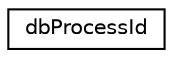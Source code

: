 digraph "Graphical Class Hierarchy"
{
 // INTERACTIVE_SVG=YES
 // LATEX_PDF_SIZE
  edge [fontname="Helvetica",fontsize="10",labelfontname="Helvetica",labelfontsize="10"];
  node [fontname="Helvetica",fontsize="10",shape=record];
  rankdir="LR";
  Node0 [label="dbProcessId",height=0.2,width=0.4,color="black", fillcolor="white", style="filled",URL="$classdbProcessId.html",tooltip=" "];
}
